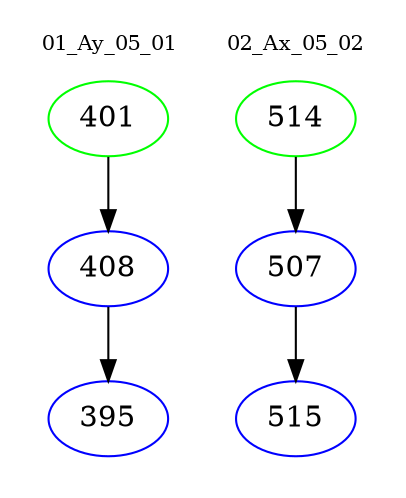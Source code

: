 digraph{
subgraph cluster_0 {
color = white
label = "01_Ay_05_01";
fontsize=10;
T0_401 [label="401", color="green"]
T0_401 -> T0_408 [color="black"]
T0_408 [label="408", color="blue"]
T0_408 -> T0_395 [color="black"]
T0_395 [label="395", color="blue"]
}
subgraph cluster_1 {
color = white
label = "02_Ax_05_02";
fontsize=10;
T1_514 [label="514", color="green"]
T1_514 -> T1_507 [color="black"]
T1_507 [label="507", color="blue"]
T1_507 -> T1_515 [color="black"]
T1_515 [label="515", color="blue"]
}
}
